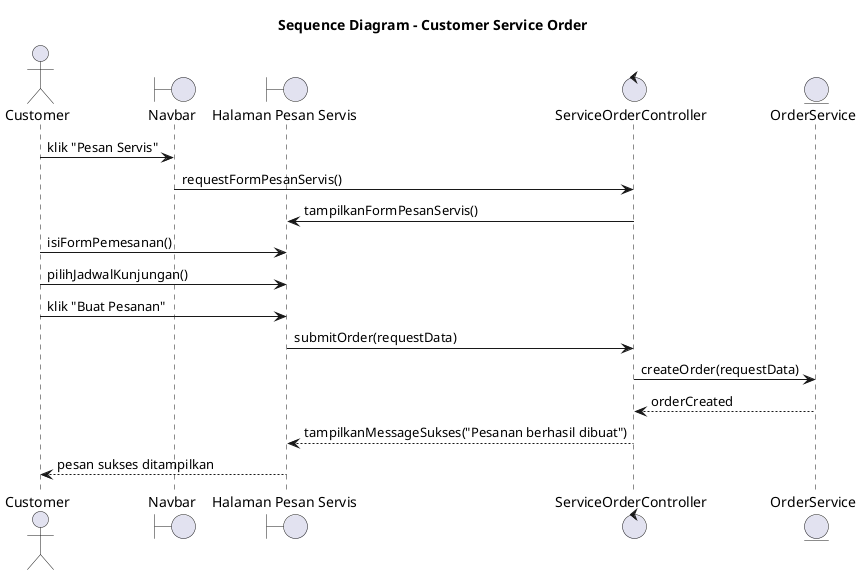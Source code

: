@startuml CustomerServiceOrderSequence
title Sequence Diagram - Customer Service Order

actor Customer
boundary "Navbar" as NB
boundary "Halaman Pesan Servis" as PS
control "ServiceOrderController" as SOC
entity "OrderService" as OS

' Customer akses menu Pesan Servis dari Navbar
Customer -> NB : klik "Pesan Servis"
NB -> SOC : requestFormPesanServis()
SOC -> PS : tampilkanFormPesanServis()

' Customer isi form & pilih jadwal
Customer -> PS : isiFormPemesanan()
Customer -> PS : pilihJadwalKunjungan()

' Customer submit pesanan
Customer -> PS : klik "Buat Pesanan"
PS -> SOC : submitOrder(requestData)

' Controller proses ke model
SOC -> OS : createOrder(requestData)
OS --> SOC : orderCreated

' Controller kembalikan response
SOC --> PS : tampilkanMessageSukses("Pesanan berhasil dibuat")
PS --> Customer : pesan sukses ditampilkan

@enduml

